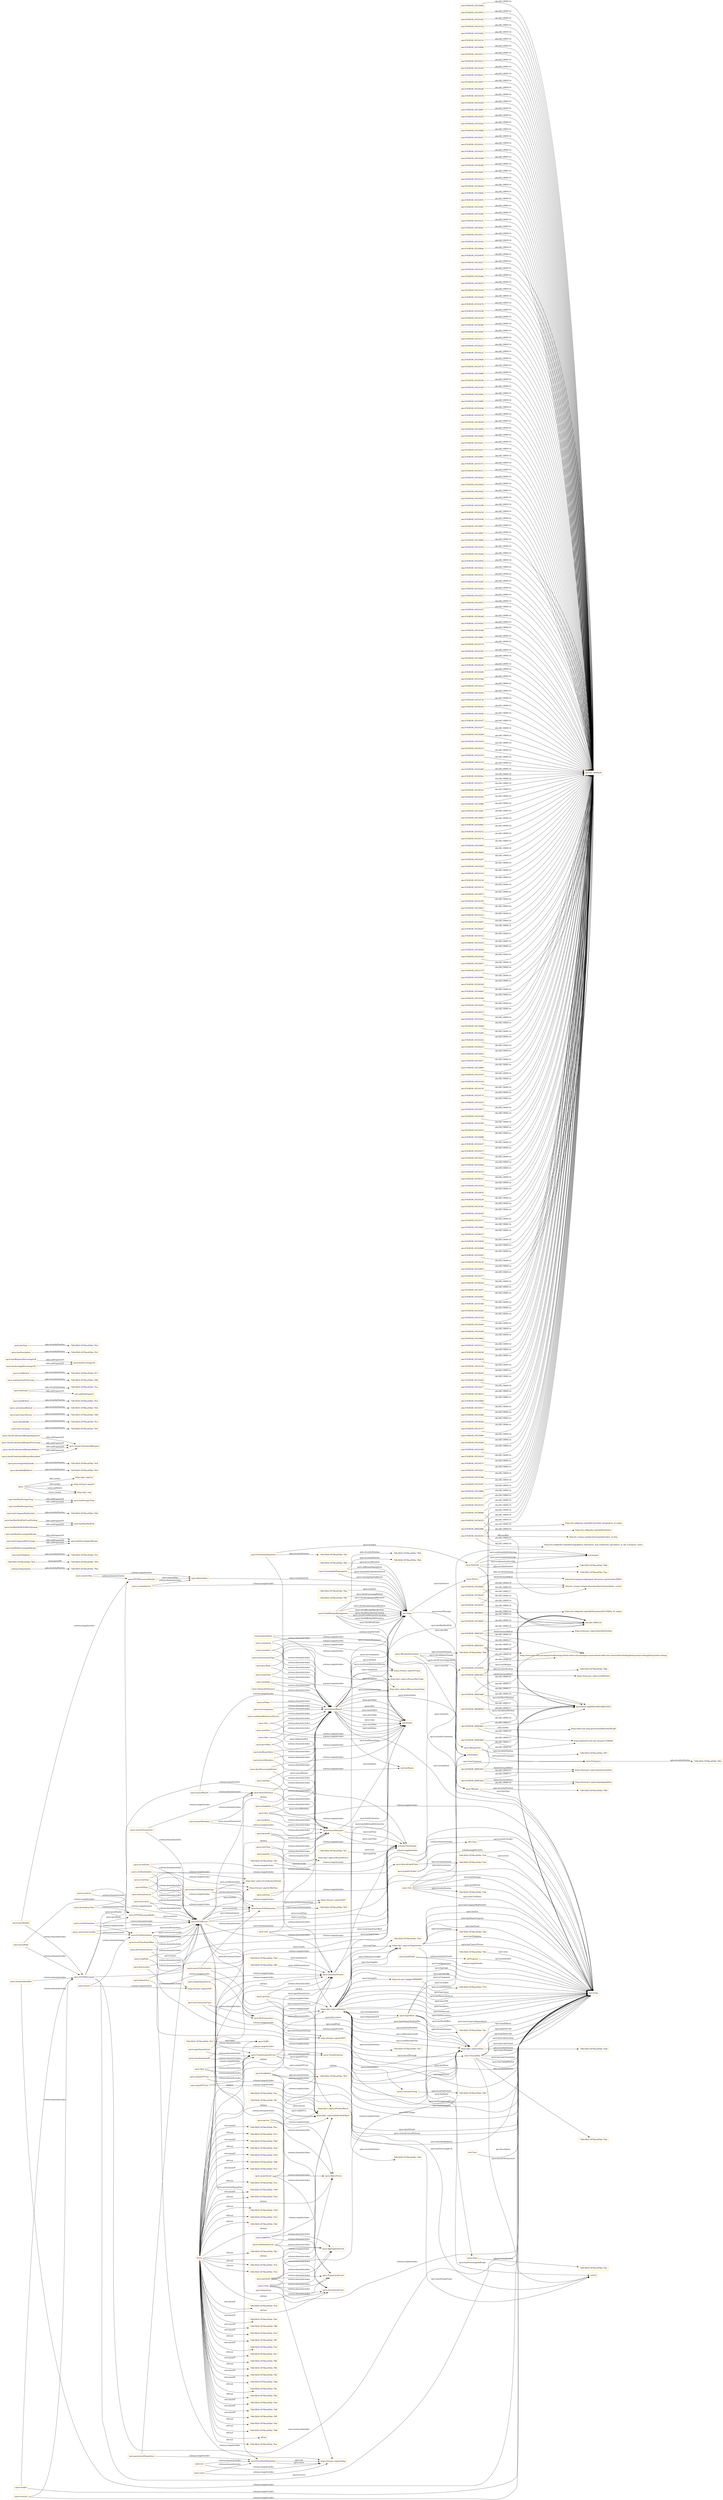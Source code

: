 digraph ar2dtool_diagram { 
rankdir=LR;
size="1501"
node [shape = rectangle, color="orange"]; "obo:FOODON_03510228" "epcis:Nutrient" "obo:FOODON_03530255" "obo:FOODON_03510057" "obo:FOODON_03510179" "obo:FOODON_03510093" "obo:FOODON_03530226" "obo:FOODON_03510043" "obo:FOODON_03510186" "obo:FOODON_03510245" "obo:FOODON_03510275" "-7d9c5820:1870bca93bb:-7ff3" "obo:FOODON_03510225" "obo:FOODON_03510049" "obo:FOODON_03510206" "epcis:AggregationEvent" "obo:FOODON_03510232" "obo:FOODON_03530233" "obo:FOODON_03510035" "epcis:ConsumerGroup" "obo:FOODON_03510071" "obo:FOODON_03510080" "obo:FOODON_03510193" "obo:FOODON_03510128" "epcis:TransactionEvent" "obo:FOODON_00003455" "obo:FOODON_03510130" "obo:FOODON_03510173" "obo:FOODON_03510219" "https://gs1.org/voc/CertificationDetails" "obo:FOODON_03510077" "obo:FOODON_03510180" "obo:FOODON_03510199" "https://ref.gs1.org/cbv/BizStep" "obo:FOODON_03510210" "-7d9c5820:1870bca93bb:-7fdd" "obo:FOODON_03510098" "obo:FOODON_03510237" "https://gs1.org/voc/Organization" "obo:FOODON_03510273" "obo:FOODON_03510223" "-7d9c5820:1870bca93bb:-7fc6" "obo:FOODON_03510204" "obo:FOODON_00002886" "obo:FOODON_03510114" "obo:FOODON_03530231" "obo:FOODON_03510150" "obo:FOODON_03510076" "obo:FOODON_03510239" "obo:FOODON_03510185" "obo:FOODON_03530245" "-7d9c5820:1870bca93bb:-7fe7" "obo:FOODON_03510171" "obo:FOODON_03510092" "obo:FOODON_03530237" "obo:FOODON_03510039" "obo:FOODON_03510048" "obo:FOODON_03510201" "epcis:Frequency" "https://ns.gs1.org/gpc/50000000" "https://ref.gs1.org/cbv/SDT" "obo:FOODON_03510134" "https://ref.gs1.org/cbv/Comp" "epcis:Transformation" "epcis:SourceOrDestination" "obo:FOODON_03510055" "obo:FOODON_03510177" "epcis:SpecialLabelClaim" "epcis:BizTransaction" "-7d9c5820:1870bca93bb:-7fea" "obo:FOODON_03530229" "obo:FOODON_03510257" "epcis:ErrorDeclaration" "obo:FOODON_03510041" "obo:FOODON_03510108" "epcis:PersistentDisposition" "obo:FOODON_03510243" "obo:FOODON_03510120" "obo:FOODON_03510209" "obo:FOODON_03510169" "obo:FOODON_03510062" "obo:FOODON_03510112" "obo:FOODON_03530005" "obo:FOODON_03530236" "epcis:Source" "obo:FOODON_03510033" "epcis:MasterData" "obo:FOODON_03510126" "obo:FOODON_00003453" "obo:FOODON_03530243" "obo:FOODON_03510162" "obo:FOODON_03510217" "obo:FOODON_03530223" "obo:FOODON_03510090" "https://ref.gs1.org/cbv/BTT" "https://ref.gs1.org/cbv/ER" "obo:FOODON_03510017" "obo:FOODON_03510248" "obo:FOODON_03530249" "obo:FOODON_03510175" "obo:FOODON_03510096" "obo:FOODON_03510264" "obo:FOODON_00004049" "obo:FOODON_03510106" "-7d9c5820:1870bca93bb:-7ffc" "obo:FOODON_03510235" "epcis:AssociationEvent" "obo:FOODON_03510271" "epcis:QuantityElement" "obo:FOODON_03510221" "obo:FOODON_03510196" "obo:FOODON_03510167" "obo:FOODON_03510060" "obo:FOODON_03510117" "obo:FOODON_03510153" "obo:FOODON_03510040" "obo:FOODON_03510074" "obo:FOODON_03510183" "obo:FOODON_03510124" "obo:FOODON_03510242" "obo:FOODON_00003451" "obo:FOODON_03510133" "epcis:ILMD" "obo:FOODON_03510066" "-7d9c5820:1870bca93bb:-7fda" "obo:FOODON_03510213" "obo:FOODON_03510215" "obo:FOODON_03510104" "obo:FOODON_03530221" "obo:FOODON_03510037" "obo:FOODON_03530240" "obo:FOODON_03510159" "obo:FOODON_03510229" "obo:FOODON_03510087" "obo:FOODON_03530256" "obo:FOODON_03510270" "rdf:Property" "obo:FOODON_03510226" "obo:FOODON_03510094" "obo:FOODON_03530227" "obo:FOODON_03510161" "obo:FOODON_03510233" "epcis:EPCISDocumentBody" "obo:FOODON_03510268" "obo:FOODON_03530248" "epcis:Allergen" "obo:FOODON_03510207" "https://gs1.org/voc/Product" "obo:FOODON_03510110" "epcis:EPCISDocument" "obo:FOODON_03530234" "obo:FOODON_03510036" "schema:Organization" "obo:FOODON_03510072" "obo:FOODON_03510181" "obo:FOODON_03510240" "obo:FOODON_03510131" "obo:FOODON_03530241" "obo:FOODON_03510211" "https://gs1.org/voc/SensorAlertType" "obo:FOODON_03510102" "obo:FOODON_03510044" "obo:FOODON_03510078" "obo:FOODON_03510227" "obo:FOODON_03510187" "epcis:Ingredient" "obo:FOODON_03510246" "obo:FOODON_03530254" "obo:FOODON_00004055" "-7d9c5820:1870bca93bb:-7ff6" "obo:FOODON_03530225" "obo:FOODON_03510118" "-7d9c5820:1870bca93bb:-7fbe" "-7d9c5820:1870bca93bb:-7fe0" "obo:FOODON_03510238" "https://gs1.org/voc/MeasurementType" "obo:FOODON_03510274" "obo:FOODON_03510194" "https://gs1.org/voc/IndividualObject" "obo:FOODON_03510129" "obo:FOODON_03530246" "obo:FOODON_03510205" "epcis:Traceability" "obo:FOODON_03510115" "obo:FOODON_03530232" "epcis:SensorReport" "obo:FOODON_03510122" "obo:FOODON_03510069" "obo:FOODON_03510178" "obo:FOODON_03510099" "epcis:FoodSafety" "obo:FOODON_03530238" "obo:FOODON_00003843" "-7d9c5820:1870bca93bb:-7fc1" "obo:FOODON_03510149" "obo:FOODON_03510042" "obo:FOODON_03510085" "obo:FOODON_03510244" "obo:FOODON_03510135" "obo:FOODON_03530250" "obo:FOODON_03510056" "obo:FOODON_03510224" "epcis:NutritionInformation" "obo:FOODON_03510231" "epcis:State" "obo:FOODON_03510127" "obo:FOODON_03510063" "obo:FOODON_03510172" "obo:FOODON_03510113" "obo:FOODON_03530224" "obo:FOODON_03510034" "epcis:EPCISEvent" "obo:FOODON_03510202" "obo:FOODON_03510070" "obo:FOODON_03510198" "obo:FOODON_00003454" "epcis:FoodAllergenManagement" "obo:FOODON_03510218" "obo:FOODON_03510100" "obo:FOODON_00003446" "obo:FOODON_03510097" "obo:FOODON_03510047" "https://ref.gs1.org/cbv/Disp" "obo:FOODON_03510083" "obo:FOODON_03510230" "obo:FOODON_03510249" "obo:FOODON_03510054" "https://gs1.org/voc/Place" "obo:FOODON_03510222" "obo:FOODON_03510121" "obo:FOODON_03510265" "obo:FOODON_03510236" "obo:FOODON_03510272" "obo:FOODON_03510075" "obo:FOODON_03510197" "obo:FOODON_03530087" "obo:FOODON_03530244" "obo:FOODON_03510203" "obo:FOODON_03510168" "obo:FOODON_03510061" "obo:FOODON_03510170" "obo:FOODON_03510105" "rdfs:Class" "obo:FOODON_03510091" "epcis:SensorElement" "obo:FOODON_03530230" "obo:FOODON_03510032" "obo:FOODON_03510200" "obo:FOODON_03510184" "epcis:AllergenDeclaration" "obo:FOODON_00003452" "obo:FOODON_03530257" "obo:FOODON_03510214" "obo:FOODON_03510216" "obo:FOODON_03510176" "epcis:AllergenTest" "obo:FOODON_03530228" "obo:FOODON_03510038" "obo:FOODON_03510107" "obo:FOODON_03510277" "-7d9c5820:1870bca93bb:-7ff9" "-7d9c5820:1870bca93bb:-7ff0" "obo:FOODON_03510208" "obo:FOODON_03510234" "obo:FOODON_03530235" "obo:FOODON_03510154" "obo:FOODON_03510125" "obo:FOODON_03510269" "obo:FOODON_03530242" "epcis:SensorMetadata" "obo:FOODON_03510111" "obo:FOODON_03530222" "-7d9c5820:1870bca93bb:-7fd7" "obo:FOODON_03510182" "obo:FOODON_03510088" "obo:FOODON_03510241" "-7d9c5820:1870bca93bb:-7fe4" "obo:FOODON_03510059" "obo:FOODON_03510065" "obo:FOODON_03510212" "obo:FOODON_03510174" "obo:FOODON_03510095" "obo:FOODON_03530086" "obo:FOODON_03510045" "https://gs1.org/voc/SensorDevice" "obo:FOODON_03510247" "epcis:ObjectEvent" "epcis:Test" "obo:FOODON_03510220" "obo:FOODON_03510119" "epcis:TransformationEvent" "obo:FOODON_03510116" "obo:FOODON_03510152" "-7d9c5820:1870bca93bb:-7fed" "obo:FOODON_03510073" "https://gs1.org/voc/ProductBatch" "obo:FOODON_03510195" "obo:FOODON_03510023" "obo:FOODON_03510123" "obo:FOODON_03510267" "obo:FOODON_03530247" "obo:FOODON_03510132" "epcis:CleaningAndSegregation" "epcis:EPCISDocumentHeader" "obo:FOODON_03510103" "obo:FOODON_03530239" "obo:FOODON_00003844" ; /*classes style*/
	"obo:FOODON_03510277" -> "obo:IAO_0000428" [ label = "obo:IAO_0000114" ];
	"obo:FOODON_03510066" -> "obo:IAO_0000428" [ label = "obo:IAO_0000114" ];
	"epcis:component" -> "epcis:SensorReport" [ label = "schema:domainIncludes" ];
	"epcis:component" -> "https://ref.gs1.org/cbv/Comp" [ label = "schema:rangeIncludes" ];
	"obo:FOODON_03510247" -> "obo:IAO_0000428" [ label = "obo:IAO_0000114" ];
	"obo:FOODON_03510121" -> "obo:IAO_0000428" [ label = "obo:IAO_0000114" ];
	"epcis:stringValue" -> "xsd:string" [ label = "schema:rangeIncludes" ];
	"epcis:stringValue" -> "epcis:SensorReport" [ label = "schema:domainIncludes" ];
	"obo:FOODON_03510036" -> "obo:IAO_0000428" [ label = "obo:IAO_0000114" ];
	"obo:FOODON_03510217" -> "obo:IAO_0000428" [ label = "obo:IAO_0000114" ];
	"obo:FOODON_03510193" -> "obo:IAO_0000428" [ label = "obo:IAO_0000114" ];
	"epcis:hasTelephone" -> "-7d9c5820:1870bca93bb:-7fcc" [ label = "opla-sd:entityPosition" ];
	"epcis:CleaningAndSegregation" -> "-7d9c5820:1870bca93bb:-7fb6" [ label = "opla-sd:entityPosition" ];
	"obo:FOODON_03510078" -> "obo:IAO_0000428" [ label = "obo:IAO_0000114" ];
	"obo:FOODON_00003451" -> "https://www.fsis.usda.gov/wps/portal/fsis/topics/food-safety-education/get-answers/food-safety-fact-sheets/food-labeling/food-product-dating/food-product-dating" [ label = "obo:IAO_0000119" ];
	"obo:FOODON_00003451" -> "http://orcid.org/0000-0002-8844-9165" [ label = "obo:IAO_0000117" ];
	"obo:FOODON_00003451" -> "obo:IAO_0000122" [ label = "obo:IAO_0000114" ];
	"obo:FOODON_00003843" -> "http://orcid.org/0000-0002-8844-9165" [ label = "obo:IAO_0000117" ];
	"obo:FOODON_00003843" -> "https://data.nal.usda.gov/system/files/retn06.pdf" [ label = "rdfs:seeAlso" ];
	"obo:FOODON_00003843" -> "obo:IAO_0000122" [ label = "obo:IAO_0000114" ];
	"obo:FOODON_00003843" -> "https://pubmed.ncbi.nlm.nih.gov/1238446/" [ label = "obo:IAO_0000119" ];
	"epcis:hasMaxPercentageInRecipe" -> "epcis:hasPercentageInRecipe" [ label = "rdfs:subPropertyOf" ];
	"epcis:hasMaxShelfLifeFromPacking" -> "epcis:hasMaxShelfLife" [ label = "rdfs:subPropertyOf" ];
	"obo:FOODON_03510133" -> "obo:IAO_0000428" [ label = "obo:IAO_0000114" ];
	"obo:FOODON_03510048" -> "obo:IAO_0000428" [ label = "obo:IAO_0000114" ];
	"obo:FOODON_03510229" -> "obo:IAO_0000428" [ label = "obo:IAO_0000114" ];
	"obo:FOODON_03510103" -> "obo:IAO_0000428" [ label = "obo:IAO_0000114" ];
	"obo:FOODON_03530221" -> "obo:IAO_0000428" [ label = "obo:IAO_0000114" ];
	"obo:FOODON_03510175" -> "obo:IAO_0000428" [ label = "obo:IAO_0000114" ];
	"epcis:deviceMetadata" -> "epcis:SensorReport" [ label = "schema:domainIncludes" ];
	"epcis:deviceMetadata" -> "epcis:SensorMetadata" [ label = "schema:domainIncludes" ];
	"obo:FOODON_03510230" -> "obo:IAO_0000428" [ label = "obo:IAO_0000114" ];
	"epcis:sourceList" -> "epcis:SourceOrDestination" [ label = "schema:rangeIncludes" ];
	"epcis:sourceList" -> "epcis:EPCISEvent" [ label = "schema:domainIncludes" ];
	"epcis:ConsumerGroup" -> "-7d9c5820:1870bca93bb:-7fb5" [ label = "opla-sd:entityPosition" ];
	"obo:FOODON_03510200" -> "obo:IAO_0000428" [ label = "obo:IAO_0000114" ];
	"obo:FOODON_03510115" -> "obo:IAO_0000428" [ label = "obo:IAO_0000114" ];
	"epcis:hasCompanyRegNumber" -> "-7d9c5820:1870bca93bb:-7fd2" [ label = "opla-sd:entityPosition" ];
	"obo:FOODON_03530233" -> "obo:IAO_0000428" [ label = "obo:IAO_0000114" ];
	"epcis:value" -> "xsd:double" [ label = "schema:rangeIncludes" ];
	"epcis:value" -> "epcis:SensorReport" [ label = "schema:domainIncludes" ];
	"obo:FOODON_03510091" -> "obo:IAO_0000428" [ label = "obo:IAO_0000114" ];
	"obo:FOODON_03510272" -> "obo:IAO_0000428" [ label = "obo:IAO_0000114" ];
	"obo:FOODON_03510187" -> "obo:IAO_0000428" [ label = "obo:IAO_0000114" ];
	"obo:FOODON_03510061" -> "obo:IAO_0000428" [ label = "obo:IAO_0000114" ];
	"obo:FOODON_03510242" -> "obo:IAO_0000428" [ label = "obo:IAO_0000114" ];
	"epcis:hasMaxStorageTemp" -> "epcis:hasStorageTemp" [ label = "rdfs:subPropertyOf" ];
	"schema:Organization" -> "-7d9c5820:1870bca93bb:-7fba" [ label = "opla-sd:entityPosition" ];
	"obo:FOODON_03510212" -> "obo:IAO_0000428" [ label = "obo:IAO_0000114" ];
	"obo:FOODON_03510127" -> "obo:IAO_0000428" [ label = "obo:IAO_0000114" ];
	"obo:FOODON_03530245" -> "obo:IAO_0000428" [ label = "obo:IAO_0000114" ];
	"epcis:correctiveEventIDs" -> "epcis:EPCISEvent" [ label = "schema:rangeIncludes" ];
	"epcis:correctiveEventIDs" -> "epcis:ErrorDeclaration" [ label = "schema:domainIncludes" ];
	"obo:FOODON_03510199" -> "obo:IAO_0000428" [ label = "obo:IAO_0000114" ];
	"obo:FOODON_03510073" -> "obo:IAO_0000428" [ label = "obo:IAO_0000114" ];
	"obo:FOODON_03510169" -> "obo:IAO_0000428" [ label = "obo:IAO_0000114" ];
	"obo:FOODON_03510043" -> "obo:IAO_0000428" [ label = "obo:IAO_0000114" ];
	"obo:FOODON_03510224" -> "obo:IAO_0000428" [ label = "obo:IAO_0000114" ];
	"epcis:sender" -> "xsd:string" [ label = "schema:rangeIncludes" ];
	"epcis:sender" -> "epcis:EPCISDocument" [ label = "schema:domainIncludes" ];
	"obo:FOODON_03530257" -> "http://ec.europa.eu/agriculture/quality/schemes/index_en.htm" [ label = "obo:IAO_0000119" ];
	"obo:FOODON_03530257" -> "obo:IAO_0000122" [ label = "obo:IAO_0000114" ];
	"obo:FOODON_03530227" -> "obo:IAO_0000428" [ label = "obo:IAO_0000114" ];
	"obo:FOODON_03510170" -> "obo:IAO_0000428" [ label = "obo:IAO_0000114" ];
	"obo:FOODON_03510085" -> "obo:IAO_0000428" [ label = "obo:IAO_0000114" ];
	"epcis:Frequency" -> "-7d9c5820:1870bca93bb:-7fb2" [ label = "opla-sd:entityPosition" ];
	"obo:FOODON_03510055" -> "obo:IAO_0000428" [ label = "obo:IAO_0000114" ];
	"obo:FOODON_03510236" -> "obo:IAO_0000428" [ label = "obo:IAO_0000114" ];
	"obo:FOODON_03510110" -> "obo:IAO_0000428" [ label = "obo:IAO_0000114" ];
	"obo:FOODON_03510206" -> "obo:IAO_0000428" [ label = "obo:IAO_0000114" ];
	"obo:FOODON_03510182" -> "obo:IAO_0000428" [ label = "obo:IAO_0000114" ];
	"obo:FOODON_03530239" -> "obo:IAO_0000428" [ label = "obo:IAO_0000114" ];
	"obo:FOODON_03510097" -> "obo:IAO_0000428" [ label = "obo:IAO_0000114" ];
	"obo:FOODON_03510152" -> "obo:IAO_0000428" [ label = "obo:IAO_0000114" ];
	"epcis:maxValue" -> "xsd:double" [ label = "schema:rangeIncludes" ];
	"epcis:maxValue" -> "epcis:SensorReport" [ label = "schema:domainIncludes" ];
	"obo:FOODON_03510248" -> "obo:IAO_0000428" [ label = "obo:IAO_0000114" ];
	"epcis:childQuantityList" -> "epcis:AggregationEvent" [ label = "schema:domainIncludes" ];
	"epcis:childQuantityList" -> "epcis:QuantityElement" [ label = "schema:rangeIncludes" ];
	"epcis:childQuantityList" -> "epcis:AssociationEvent" [ label = "schema:domainIncludes" ];
	"obo:FOODON_03510122" -> "obo:IAO_0000428" [ label = "obo:IAO_0000114" ];
	"obo:FOODON_03530240" -> "obo:IAO_0000428" [ label = "obo:IAO_0000114" ];
	"obo:FOODON_03510037" -> "obo:IAO_0000428" [ label = "obo:IAO_0000114" ];
	"obo:FOODON_03510218" -> "obo:IAO_0000428" [ label = "obo:IAO_0000114" ];
	"obo:FOODON_03510194" -> "obo:IAO_0000428" [ label = "obo:IAO_0000114" ];
	"obo:FOODON_00003452" -> "https://www.gs1.org/voc/sellByDate" [ label = "oboInOwl:hasDbXref" ];
	"obo:FOODON_00003452" -> "https://www.fsis.usda.gov/wps/portal/fsis/topics/food-safety-education/get-answers/food-safety-fact-sheets/food-labeling/food-product-dating/food-product-dating" [ label = "obo:IAO_0000119" ];
	"obo:FOODON_00003452" -> "http://orcid.org/0000-0002-8844-9165" [ label = "obo:IAO_0000117" ];
	"obo:FOODON_00003452" -> "obo:IAO_0000122" [ label = "obo:IAO_0000114" ];
	"obo:FOODON_00003844" -> "https://pubmed.ncbi.nlm.nih.gov/1238446/" [ label = "obo:IAO_0000119" ];
	"obo:FOODON_00003844" -> "http://orcid.org/0000-0002-8844-9165" [ label = "obo:IAO_0000117" ];
	"epcis:minValue" -> "xsd:double" [ label = "schema:rangeIncludes" ];
	"epcis:minValue" -> "epcis:SensorReport" [ label = "schema:domainIncludes" ];
	"obo:FOODON_03510134" -> "obo:IAO_0000428" [ label = "obo:IAO_0000114" ];
	"obo:FOODON_03510049" -> "obo:IAO_0000428" [ label = "obo:IAO_0000114" ];
	"epcis:disposition" -> "https://ref.gs1.org/cbv/Disp" [ label = "schema:rangeIncludes" ];
	"epcis:disposition" -> "epcis:EPCISEvent" [ label = "schema:domainIncludes" ];
	"obo:FOODON_03510104" -> "obo:IAO_0000428" [ label = "obo:IAO_0000114" ];
	"obo:FOODON_03530222" -> "obo:IAO_0000428" [ label = "obo:IAO_0000114" ];
	"obo:FOODON_03510080" -> "obo:IAO_0000428" [ label = "obo:IAO_0000114" ];
	"epcis:masterData" -> "epcis:MasterData" [ label = "schema:rangeIncludes" ];
	"epcis:masterData" -> "epcis:EPCISDocumentHeader" [ label = "schema:domainIncludes" ];
	"epcis:" -> "https://gs1.org/voc/" [ label = "rdfs:seeAlso" ];
	"epcis:" -> "https://ref.gs1.org/cbv/" [ label = "rdfs:seeAlso" ];
	"epcis:" -> "https://gs1.org/" [ label = "terms:publisher" ];
	"epcis:" -> "https://gs1.org/" [ label = "terms:creator" ];
	"epcis:time" -> "xsd:dateTimeStamp" [ label = "schema:rangeIncludes" ];
	"epcis:time" -> "epcis:SensorReport" [ label = "schema:domainIncludes" ];
	"epcis:time" -> "epcis:SensorMetadata" [ label = "schema:domainIncludes" ];
	"obo:FOODON_03510176" -> "obo:IAO_0000428" [ label = "obo:IAO_0000114" ];
	"obo:FOODON_03510231" -> "obo:IAO_0000428" [ label = "obo:IAO_0000114" ];
	"epcis:unset" -> "https://ref.gs1.org/cbv/Disp" [ label = "schema:rangeIncludes" ];
	"epcis:unset" -> "epcis:PersistentDisposition" [ label = "schema:domainIncludes" ];
	"epcis:identifiedByBatch" -> "-7d9c5820:1870bca93bb:-7fc9" [ label = "opla-sd:entityPosition" ];
	"epcis:NutritionInformation" -> "-7d9c5820:1870bca93bb:-7faf" [ label = "opla-sd:entityPosition" ];
	"epcis:parentID" -> "epcis:TransactionEvent" [ label = "schema:domainIncludes" ];
	"epcis:parentID" -> "epcis:AssociationEvent" [ label = "schema:domainIncludes" ];
	"epcis:parentID" -> "https://gs1.org/voc/IndividualObject" [ label = "schema:rangeIncludes" ];
	"epcis:parentID" -> "https://gs1.org/voc/Place" [ label = "schema:rangeIncludes" ];
	"epcis:parentID" -> "epcis:AggregationEvent" [ label = "schema:domainIncludes" ];
	"obo:FOODON_03510201" -> "obo:IAO_0000428" [ label = "obo:IAO_0000114" ];
	"obo:FOODON_03510116" -> "obo:IAO_0000428" [ label = "obo:IAO_0000114" ];
	"obo:FOODON_03530234" -> "obo:IAO_0000428" [ label = "obo:IAO_0000114" ];
	"obo:FOODON_03510092" -> "obo:IAO_0000428" [ label = "obo:IAO_0000114" ];
	"obo:FOODON_03510273" -> "obo:IAO_0000428" [ label = "obo:IAO_0000114" ];
	"https://ns.gs1.org/gpc/50000000" -> "-7d9c5820:1870bca93bb:-7f7d" [ label = "opla-sd:entityPosition" ];
	"obo:FOODON_03510062" -> "obo:IAO_0000428" [ label = "obo:IAO_0000114" ];
	"obo:FOODON_03510243" -> "obo:IAO_0000428" [ label = "obo:IAO_0000114" ];
	"obo:FOODON_03510032" -> "obo:IAO_0000428" [ label = "obo:IAO_0000114" ];
	"obo:FOODON_03510032" -> "-7d9c5820:1870bca93bb:-7fbb" [ label = "opla-sd:entityPosition" ];
	"epcis:epcList" -> "epcis:TransactionEvent" [ label = "schema:domainIncludes" ];
	"epcis:epcList" -> "epcis:ObjectEvent" [ label = "schema:domainIncludes" ];
	"epcis:epcList" -> "https://gs1.org/voc/IndividualObject" [ label = "schema:rangeIncludes" ];
	"obo:FOODON_00003446" -> "https://www.fsis.usda.gov/wps/portal/fsis/topics/food-safety-education/get-answers/food-safety-fact-sheets/food-labeling/food-product-dating/food-product-dating" [ label = "obo:IAO_0000119" ];
	"obo:FOODON_00003446" -> "http://orcid.org/0000-0002-8844-9165" [ label = "obo:IAO_0000117" ];
	"obo:FOODON_00003446" -> "obo:IAO_0000122" [ label = "obo:IAO_0000114" ];
	"obo:FOODON_03510213" -> "obo:IAO_0000428" [ label = "obo:IAO_0000114" ];
	"obo:FOODON_03510128" -> "obo:IAO_0000428" [ label = "obo:IAO_0000114" ];
	"epcis:inputEPCList" -> "https://gs1.org/voc/IndividualObject" [ label = "schema:rangeIncludes" ];
	"epcis:inputEPCList" -> "epcis:TransformationEvent" [ label = "schema:domainIncludes" ];
	"obo:FOODON_03530246" -> "obo:IAO_0000428" [ label = "obo:IAO_0000114" ];
	"epcis:booleanValue" -> "xsd:boolean" [ label = "schema:rangeIncludes" ];
	"epcis:booleanValue" -> "epcis:SensorReport" [ label = "schema:domainIncludes" ];
	"obo:FOODON_03510074" -> "obo:IAO_0000428" [ label = "obo:IAO_0000114" ];
	"epcis:dataProcessingMethod" -> "epcis:SensorReport" [ label = "schema:domainIncludes" ];
	"epcis:dataProcessingMethod" -> "epcis:SensorMetadata" [ label = "schema:domainIncludes" ];
	"obo:FOODON_03530005" -> "http://www.langual.org/langual_thesaurus.asp?termid=Z0001" [ label = "oboInOwl:hasDbXref" ];
	"obo:FOODON_03530005" -> "obo:IAO_0000122" [ label = "obo:IAO_0000114" ];
	"epcis:epcisHeader" -> "epcis:EPCISDocumentHeader" [ label = "schema:rangeIncludes" ];
	"epcis:epcisHeader" -> "epcis:EPCISDocument" [ label = "schema:domainIncludes" ];
	"obo:FOODON_03510044" -> "obo:IAO_0000428" [ label = "obo:IAO_0000114" ];
	"epcis:percentageDailyIntake" -> "-7d9c5820:1870bca93bb:-7fc8" [ label = "opla-sd:entityPosition" ];
	"obo:FOODON_03510225" -> "obo:IAO_0000428" [ label = "obo:IAO_0000114" ];
	"epcis:checkUndeclaredAllergenImported" -> "epcis:checkUndeclaredAllergens" [ label = "rdfs:subPropertyOf" ];
	"epcis:hasConclusion" -> "-7d9c5820:1870bca93bb:-7fd1" [ label = "opla-sd:entityPosition" ];
	"obo:FOODON_03510171" -> "obo:IAO_0000428" [ label = "obo:IAO_0000114" ];
	"obo:FOODON_03530228" -> "obo:IAO_0000428" [ label = "obo:IAO_0000114" ];
	"epcis:sensorMetadata" -> "epcis:SensorMetadata" [ label = "schema:rangeIncludes" ];
	"epcis:sensorMetadata" -> "epcis:SensorElement" [ label = "schema:domainIncludes" ];
	"obo:FOODON_03510267" -> "obo:IAO_0000428" [ label = "obo:IAO_0000114" ];
	"obo:FOODON_03510056" -> "obo:IAO_0000428" [ label = "obo:IAO_0000114" ];
	"epcis:percValue" -> "xsd:double" [ label = "schema:rangeIncludes" ];
	"epcis:percValue" -> "epcis:SensorReport" [ label = "schema:domainIncludes" ];
	"obo:FOODON_03510237" -> "obo:IAO_0000428" [ label = "obo:IAO_0000114" ];
	"obo:FOODON_03510111" -> "obo:IAO_0000428" [ label = "obo:IAO_0000114" ];
	"epcis:bizLocation" -> "https://gs1.org/voc/Place" [ label = "schema:rangeIncludes" ];
	"epcis:bizLocation" -> "epcis:EPCISEvent" [ label = "schema:domainIncludes" ];
	"obo:FOODON_03510207" -> "obo:IAO_0000428" [ label = "obo:IAO_0000114" ];
	"obo:FOODON_03510183" -> "obo:IAO_0000428" [ label = "obo:IAO_0000114" ];
	"obo:FOODON_03510098" -> "obo:IAO_0000428" [ label = "obo:IAO_0000114" ];
	"epcis:identifiedBy" -> "-7d9c5820:1870bca93bb:-7fca" [ label = "opla-sd:entityPosition" ];
	"epcis:startTime" -> "xsd:dateTimeStamp" [ label = "schema:rangeIncludes" ];
	"epcis:startTime" -> "epcis:SensorMetadata" [ label = "schema:domainIncludes" ];
	"epcis:percRank" -> "xsd:double" [ label = "schema:rangeIncludes" ];
	"epcis:percRank" -> "epcis:SensorReport" [ label = "schema:domainIncludes" ];
	"epcis:meanValue" -> "xsd:double" [ label = "schema:rangeIncludes" ];
	"epcis:meanValue" -> "epcis:SensorReport" [ label = "schema:domainIncludes" ];
	"obo:FOODON_03510153" -> "obo:IAO_0000428" [ label = "obo:IAO_0000114" ];
	"obo:FOODON_03510249" -> "obo:IAO_0000428" [ label = "obo:IAO_0000114" ];
	"obo:FOODON_03510123" -> "obo:IAO_0000428" [ label = "obo:IAO_0000114" ];
	"obo:FOODON_03530241" -> "obo:IAO_0000428" [ label = "obo:IAO_0000114" ];
	"obo:FOODON_03510038" -> "obo:IAO_0000428" [ label = "obo:IAO_0000114" ];
	"epcis:childEPCs" -> "https://gs1.org/voc/IndividualObject" [ label = "schema:rangeIncludes" ];
	"epcis:childEPCs" -> "epcis:AggregationEvent" [ label = "schema:domainIncludes" ];
	"epcis:childEPCs" -> "epcis:AssociationEvent" [ label = "schema:domainIncludes" ];
	"obo:FOODON_03510219" -> "obo:IAO_0000428" [ label = "obo:IAO_0000114" ];
	"https://gs1.org/voc/Product" -> "-7d9c5820:1870bca93bb:-7fa7" [ label = "opla-sd:entityPosition" ];
	"epcis:FoodSafety" -> "-7d9c5820:1870bca93bb:-7fb3" [ label = "opla-sd:entityPosition" ];
	"obo:FOODON_03510195" -> "obo:IAO_0000428" [ label = "obo:IAO_0000114" ];
	"obo:FOODON_00003453" -> "https://www.gs1.org/voc/bestBeforeDate" [ label = "oboInOwl:hasDbXref" ];
	"obo:FOODON_00003453" -> "https://www.fsis.usda.gov/wps/portal/fsis/topics/food-safety-education/get-answers/food-safety-fact-sheets/food-labeling/food-product-dating/food-product-dating" [ label = "obo:IAO_0000119" ];
	"obo:FOODON_00003453" -> "http://orcid.org/0000-0002-8844-9165" [ label = "obo:IAO_0000117" ];
	"obo:FOODON_00003453" -> "obo:IAO_0000122" [ label = "obo:IAO_0000114" ];
	"epcis:instanceIdentifier" -> "xsd:string" [ label = "schema:rangeIncludes" ];
	"epcis:instanceIdentifier" -> "epcis:EPCISDocument" [ label = "schema:domainIncludes" ];
	"obo:FOODON_03510220" -> "obo:IAO_0000428" [ label = "obo:IAO_0000114" ];
	"epcis:microorganism" -> "epcis:SensorReport" [ label = "schema:domainIncludes" ];
	"obo:FOODON_03510135" -> "obo:IAO_0000428" [ label = "obo:IAO_0000114" ];
	"epcis:Nutrient" -> "-7d9c5820:1870bca93bb:-7fb0" [ label = "opla-sd:entityPosition" ];
	"obo:FOODON_03510105" -> "obo:IAO_0000428" [ label = "obo:IAO_0000114" ];
	"epcis:measurementType" -> "https://gs1.org/voc/MeasurementType" [ label = "schema:rangeIncludes" ];
	"epcis:measurementType" -> "epcis:SensorReport" [ label = "schema:domainIncludes" ];
	"obo:FOODON_03530223" -> "obo:IAO_0000428" [ label = "obo:IAO_0000114" ];
	"epcis:FoodAllergenManagement" -> "-7d9c5820:1870bca93bb:-7fb4" [ label = "opla-sd:entityPosition" ];
	"obo:FOODON_00002886" -> "https://en.wikipedia.org/wiki/Synbiotics" [ label = "obo:IAO_0000119" ];
	"obo:FOODON_00002886" -> "http://orcid.org/0000-0002-8844-9165" [ label = "obo:IAO_0000117" ];
	"obo:FOODON_00002886" -> "obo:IAO_0000428" [ label = "obo:IAO_0000114" ];
	"obo:FOODON_03510177" -> "obo:IAO_0000428" [ label = "obo:IAO_0000114" ];
	"epcis:hasContactPerson" -> "-7d9c5820:1870bca93bb:-7fd0" [ label = "opla-sd:entityPosition" ];
	"obo:FOODON_03510232" -> "obo:IAO_0000428" [ label = "obo:IAO_0000114" ];
	"epcis:checkUndeclaredAllergenProcessing" -> "epcis:checkUndeclaredAllergens" [ label = "rdfs:subPropertyOf" ];
	"epcis:Allergen" -> "-7d9c5820:1870bca93bb:-7fb9" [ label = "opla-sd:entityPosition" ];
	"epcis:AllergenDeclaration" -> "-7d9c5820:1870bca93bb:-7fb8" [ label = "opla-sd:entityPosition" ];
	"obo:FOODON_03510202" -> "obo:IAO_0000428" [ label = "obo:IAO_0000114" ];
	"obo:FOODON_03510117" -> "obo:IAO_0000428" [ label = "obo:IAO_0000114" ];
	"obo:FOODON_03530235" -> "obo:IAO_0000428" [ label = "obo:IAO_0000114" ];
	"obo:FOODON_03510093" -> "obo:IAO_0000428" [ label = "obo:IAO_0000114" ];
	"obo:FOODON_03510274" -> "obo:IAO_0000428" [ label = "obo:IAO_0000114" ];
	"epcis:receiver" -> "xsd:string" [ label = "schema:rangeIncludes" ];
	"epcis:receiver" -> "epcis:EPCISDocument" [ label = "schema:domainIncludes" ];
	"obo:FOODON_03510063" -> "obo:IAO_0000428" [ label = "obo:IAO_0000114" ];
	"epcis:vocabularyList" -> "owl:Thing" [ label = "schema:rangeIncludes" ];
	"epcis:vocabularyList" -> "epcis:MasterData" [ label = "schema:domainIncludes" ];
	"obo:FOODON_03510244" -> "obo:IAO_0000428" [ label = "obo:IAO_0000114" ];
	"obo:FOODON_03510159" -> "obo:IAO_0000428" [ label = "obo:IAO_0000114" ];
	"obo:FOODON_03510033" -> "obo:IAO_0000428" [ label = "obo:IAO_0000114" ];
	"epcis:persistentDisposition" -> "epcis:PersistentDisposition" [ label = "schema:rangeIncludes" ];
	"epcis:persistentDisposition" -> "epcis:EPCISEvent" [ label = "schema:domainIncludes" ];
	"obo:FOODON_03510214" -> "obo:IAO_0000428" [ label = "obo:IAO_0000114" ];
	"epcis:uom" -> "xsd:string" [ label = "schema:rangeIncludes" ];
	"epcis:uom" -> "epcis:QuantityElement" [ label = "schema:domainIncludes" ];
	"epcis:uom" -> "epcis:SensorReport" [ label = "schema:domainIncludes" ];
	"obo:FOODON_03510129" -> "obo:IAO_0000428" [ label = "obo:IAO_0000114" ];
	"obo:FOODON_03530247" -> "obo:IAO_0000428" [ label = "obo:IAO_0000114" ];
	"obo:FOODON_03510075" -> "obo:IAO_0000428" [ label = "obo:IAO_0000114" ];
	"obo:FOODON_03510130" -> "obo:IAO_0000428" [ label = "obo:IAO_0000114" ];
	"obo:FOODON_03510045" -> "obo:IAO_0000428" [ label = "obo:IAO_0000114" ];
	"epcis:SpecialLabelClaim" -> "-7d9c5820:1870bca93bb:-7fad" [ label = "opla-sd:entityPosition" ];
	"obo:FOODON_03510226" -> "obo:IAO_0000428" [ label = "obo:IAO_0000114" ];
	"obo:FOODON_03510100" -> "obo:IAO_0000428" [ label = "obo:IAO_0000114" ];
	"obo:FOODON_03530229" -> "obo:IAO_0000428" [ label = "obo:IAO_0000114" ];
	"obo:FOODON_03510172" -> "obo:IAO_0000428" [ label = "obo:IAO_0000114" ];
	"obo:FOODON_03510087" -> "obo:IAO_0000428" [ label = "obo:IAO_0000114" ];
	"epcis:hasMaxShelfLifeAfterOpening" -> "epcis:hasMaxShelfLife" [ label = "rdfs:subPropertyOf" ];
	"obo:FOODON_03510268" -> "obo:IAO_0000428" [ label = "obo:IAO_0000114" ];
	"epcis:calculationMethod" -> "-7d9c5820:1870bca93bb:-7fd3" [ label = "opla-sd:entityPosition" ];
	"obo:FOODON_03510057" -> "obo:IAO_0000428" [ label = "obo:IAO_0000114" ];
	"obo:FOODON_03510238" -> "obo:IAO_0000428" [ label = "obo:IAO_0000114" ];
	"obo:FOODON_03510112" -> "obo:IAO_0000428" [ label = "obo:IAO_0000114" ];
	"obo:FOODON_00004055" -> "https://en.wikipedia.org/wiki/Denominaci%C3%B3n_de_origen" [ label = "obo:IAO_0000119" ];
	"obo:FOODON_00004055" -> "obo:IAO_0000122" [ label = "obo:IAO_0000114" ];
	"obo:FOODON_03530230" -> "obo:IAO_0000428" [ label = "obo:IAO_0000114" ];
	"epcis:errorDeclaration" -> "epcis:ErrorDeclaration" [ label = "schema:rangeIncludes" ];
	"epcis:errorDeclaration" -> "epcis:EPCISEvent" [ label = "schema:domainIncludes" ];
	"obo:FOODON_03510208" -> "obo:IAO_0000428" [ label = "obo:IAO_0000114" ];
	"obo:FOODON_03510184" -> "obo:IAO_0000428" [ label = "obo:IAO_0000114" ];
	"epcis:hasCompoundPercentage" -> "epcis:hasPercentageInRecipe" [ label = "rdfs:subPropertyOf" ];
	"obo:FOODON_03510099" -> "obo:IAO_0000428" [ label = "obo:IAO_0000114" ];
	"obo:FOODON_03510154" -> "obo:IAO_0000428" [ label = "obo:IAO_0000114" ];
	"obo:FOODON_03510069" -> "obo:IAO_0000428" [ label = "obo:IAO_0000114" ];
	"epcis:declarationTime" -> "xsd:dateTimeStamp" [ label = "schema:rangeIncludes" ];
	"epcis:declarationTime" -> "epcis:ErrorDeclaration" [ label = "schema:domainIncludes" ];
	"obo:FOODON_03510124" -> "obo:IAO_0000428" [ label = "obo:IAO_0000114" ];
	"obo:FOODON_03530242" -> "obo:IAO_0000428" [ label = "obo:IAO_0000114" ];
	"obo:FOODON_03510039" -> "obo:IAO_0000428" [ label = "obo:IAO_0000114" ];
	"obo:FOODON_03510196" -> "obo:IAO_0000428" [ label = "obo:IAO_0000114" ];
	"obo:FOODON_03510070" -> "obo:IAO_0000428" [ label = "obo:IAO_0000114" ];
	"epcis:Ingredient" -> "-7d9c5820:1870bca93bb:-7fb1" [ label = "opla-sd:entityPosition" ];
	"epcis:bizTransactionList" -> "epcis:BizTransaction" [ label = "schema:rangeIncludes" ];
	"epcis:bizTransactionList" -> "epcis:EPCISEvent" [ label = "schema:domainIncludes" ];
	"obo:FOODON_03510040" -> "obo:IAO_0000428" [ label = "obo:IAO_0000114" ];
	"obo:FOODON_00003454" -> "https://www.gs1.org/voc/packagingDate" [ label = "oboInOwl:hasDbXref" ];
	"obo:FOODON_00003454" -> "https://www.gs1.org/voc/packagingDate" [ label = "obo:IAO_0000119" ];
	"obo:FOODON_00003454" -> "http://orcid.org/0000-0002-8844-9165" [ label = "obo:IAO_0000117" ];
	"epcis:endTime" -> "xsd:dateTimeStamp" [ label = "schema:rangeIncludes" ];
	"epcis:endTime" -> "epcis:SensorMetadata" [ label = "schema:domainIncludes" ];
	"obo:FOODON_03510221" -> "obo:IAO_0000428" [ label = "obo:IAO_0000114" ];
	"epcis:bizTransactionType" -> "epcis:BizTransaction" [ label = "schema:domainIncludes" ];
	"epcis:bizTransactionType" -> "https://ref.gs1.org/cbv/BTT" [ label = "schema:rangeIncludes" ];
	"epcis:coordinateReferenceSystem" -> "epcis:SensorReport" [ label = "schema:domainIncludes" ];
	"obo:FOODON_03530254" -> "obo:IAO_0000428" [ label = "obo:IAO_0000114" ];
	"obo:FOODON_03530254" -> "https://en.wikipedia.org/wiki/Geographical_indications_and_traditional_specialities_in_the_European_Union" [ label = "obo:IAO_0000119" ];
	"obo:FOODON_03530254" -> "http://ec.europa.eu/agriculture/quality/index_en.htm" [ label = "rdfs:seeAlso" ];
	"epcis:hasMethod" -> "-7d9c5820:1870bca93bb:-7fcd" [ label = "opla-sd:entityPosition" ];
	"obo:FOODON_03510106" -> "obo:IAO_0000428" [ label = "obo:IAO_0000114" ];
	"epcis:eventList" -> "epcis:EPCISEvent" [ label = "schema:rangeIncludes" ];
	"epcis:eventList" -> "epcis:EPCISDocumentBody" [ label = "schema:domainIncludes" ];
	"epcis:bizStep" -> "https://ref.gs1.org/cbv/BizStep" [ label = "schema:rangeIncludes" ];
	"epcis:bizStep" -> "epcis:EPCISEvent" [ label = "schema:domainIncludes" ];
	"obo:FOODON_00004049" -> "http://orcid.org/0000-0002-8844-9165" [ label = "obo:IAO_0000117" ];
	"obo:FOODON_03530224" -> "obo:IAO_0000428" [ label = "obo:IAO_0000114" ];
	"https://gs1.org/voc/Organization" -> "-7d9c5820:1870bca93bb:-7fa9" [ label = "opla-sd:entityPosition" ];
	"obo:FOODON_03510178" -> "obo:IAO_0000428" [ label = "obo:IAO_0000114" ];
	"epcis:AllergenTest" -> "-7d9c5820:1870bca93bb:-7fb7" [ label = "opla-sd:entityPosition" ];
	"https://gs1.org/voc/Place" -> "-7d9c5820:1870bca93bb:-7fa8" [ label = "opla-sd:entityPosition" ];
	"obo:FOODON_03510233" -> "obo:IAO_0000428" [ label = "obo:IAO_0000114" ];
	"epcis:sourceOrDestination" -> "https://gs1.org/voc/Place" [ label = "schema:rangeIncludes" ];
	"epcis:sourceOrDestination" -> "epcis:SourceOrDestination" [ label = "schema:domainIncludes" ];
	"epcis:sourceOrDestination" -> "https://gs1.org/voc/Organization" [ label = "schema:rangeIncludes" ];
	"epcis:hasEmail" -> "-7d9c5820:1870bca93bb:-7fce" [ label = "opla-sd:entityPosition" ];
	"epcis:hasEmail" -> "owl:topDataProperty" [ label = "rdfs:subPropertyOf" ];
	"obo:FOODON_03510203" -> "obo:IAO_0000428" [ label = "obo:IAO_0000114" ];
	"epcis:hasMinStorageTemp" -> "epcis:hasStorageTemp" [ label = "rdfs:subPropertyOf" ];
	"obo:FOODON_03510118" -> "obo:IAO_0000428" [ label = "obo:IAO_0000114" ];
	"obo:FOODON_03530236" -> "obo:IAO_0000428" [ label = "obo:IAO_0000114" ];
	"obo:FOODON_03510094" -> "obo:IAO_0000428" [ label = "obo:IAO_0000114" ];
	"epcis:destinationList" -> "epcis:SourceOrDestination" [ label = "schema:rangeIncludes" ];
	"epcis:destinationList" -> "epcis:EPCISEvent" [ label = "schema:domainIncludes" ];
	"obo:FOODON_03510275" -> "obo:IAO_0000428" [ label = "obo:IAO_0000114" ];
	"epcis:deviceID" -> "https://gs1.org/voc/SensorDevice" [ label = "schema:rangeIncludes" ];
	"epcis:deviceID" -> "epcis:SensorMetadata" [ label = "schema:domainIncludes" ];
	"epcis:deviceID" -> "epcis:SensorReport" [ label = "schema:domainIncludes" ];
	"obo:FOODON_03510245" -> "obo:IAO_0000428" [ label = "obo:IAO_0000114" ];
	"epcis:avgQuantityPerServing" -> "-7d9c5820:1870bca93bb:-7fd4" [ label = "opla-sd:entityPosition" ];
	"epcis:testMethod" -> "-7d9c5820:1870bca93bb:-7fc7" [ label = "opla-sd:entityPosition" ];
	"epcis:outputEPCList" -> "https://gs1.org/voc/IndividualObject" [ label = "schema:rangeIncludes" ];
	"epcis:outputEPCList" -> "epcis:TransformationEvent" [ label = "schema:domainIncludes" ];
	"obo:FOODON_03510034" -> "obo:IAO_0000428" [ label = "obo:IAO_0000114" ];
	"epcis:readPoint" -> "https://gs1.org/voc/Place" [ label = "schema:rangeIncludes" ];
	"epcis:readPoint" -> "epcis:EPCISEvent" [ label = "schema:domainIncludes" ];
	"obo:FOODON_03510215" -> "obo:IAO_0000428" [ label = "obo:IAO_0000114" ];
	"obo:FOODON_03530248" -> "obo:IAO_0000428" [ label = "obo:IAO_0000114" ];
	"epcis:sensorReport" -> "epcis:SensorReport" [ label = "schema:rangeIncludes" ];
	"epcis:sensorReport" -> "epcis:SensorElement" [ label = "schema:domainIncludes" ];
	"epcis:bizRules" -> "epcis:SensorMetadata" [ label = "schema:domainIncludes" ];
	"obo:FOODON_03510161" -> "obo:IAO_0000428" [ label = "obo:IAO_0000114" ];
	"epcis:eventTime" -> "xsd:dateTimeStamp" [ label = "schema:rangeIncludes" ];
	"epcis:eventTime" -> "epcis:EPCISEvent" [ label = "schema:domainIncludes" ];
	"obo:FOODON_03510076" -> "obo:IAO_0000428" [ label = "obo:IAO_0000114" ];
	"epcis:checkUndeclaredAllergenAdditive" -> "epcis:checkUndeclaredAllergens" [ label = "rdfs:subPropertyOf" ];
	"obo:FOODON_03510257" -> "obo:IAO_0000428" [ label = "obo:IAO_0000114" ];
	"obo:FOODON_03510131" -> "obo:IAO_0000428" [ label = "obo:IAO_0000114" ];
	"obo:FOODON_03510227" -> "obo:IAO_0000428" [ label = "obo:IAO_0000114" ];
	"epcis:hasMinimumPercentageUK" -> "epcis:hasPercentageUK" [ label = "rdfs:subPropertyOf" ];
	"epcis:quantity" -> "xsd:double" [ label = "schema:rangeIncludes" ];
	"epcis:quantity" -> "epcis:QuantityElement" [ label = "schema:domainIncludes" ];
	"obo:FOODON_03510173" -> "obo:IAO_0000428" [ label = "obo:IAO_0000114" ];
	"obo:FOODON_03510088" -> "obo:IAO_0000428" [ label = "obo:IAO_0000114" ];
	"obo:FOODON_03510269" -> "obo:IAO_0000428" [ label = "obo:IAO_0000114" ];
	"epcis:reason" -> "https://ref.gs1.org/cbv/ER" [ label = "schema:rangeIncludes" ];
	"epcis:reason" -> "epcis:ErrorDeclaration" [ label = "schema:domainIncludes" ];
	"epcis:State" -> "-7d9c5820:1870bca93bb:-7fac" [ label = "opla-sd:entityPosition" ];
	"obo:FOODON_03510239" -> "obo:IAO_0000428" [ label = "obo:IAO_0000114" ];
	"obo:FOODON_03510113" -> "obo:IAO_0000428" [ label = "obo:IAO_0000114" ];
	"epcis:hasAveragePercentageUK" -> "epcis:hasPercentageUK" [ label = "rdfs:subPropertyOf" ];
	"epcis:epcisBody" -> "epcis:EPCISDocumentBody" [ label = "schema:rangeIncludes" ];
	"epcis:epcisBody" -> "epcis:EPCISDocument" [ label = "schema:domainIncludes" ];
	"obo:FOODON_03530231" -> "obo:IAO_0000428" [ label = "obo:IAO_0000114" ];
	"epcis:transformationID" -> "epcis:Transformation" [ label = "schema:rangeIncludes" ];
	"epcis:transformationID" -> "epcis:TransformationEvent" [ label = "schema:domainIncludes" ];
	"obo:FOODON_03510209" -> "obo:IAO_0000428" [ label = "obo:IAO_0000114" ];
	"epcis:checkUndeclaredAllergenReworked" -> "epcis:checkUndeclaredAllergens" [ label = "rdfs:subPropertyOf" ];
	"obo:FOODON_03510270" -> "obo:IAO_0000428" [ label = "obo:IAO_0000114" ];
	"obo:FOODON_03510185" -> "obo:IAO_0000428" [ label = "obo:IAO_0000114" ];
	"epcis:recordTime" -> "xsd:dateTimeStamp" [ label = "schema:rangeIncludes" ];
	"epcis:recordTime" -> "epcis:EPCISEvent" [ label = "schema:domainIncludes" ];
	"epcis:exception" -> "https://gs1.org/voc/SensorAlertType" [ label = "schema:rangeIncludes" ];
	"epcis:exception" -> "epcis:SensorReport" [ label = "schema:domainIncludes" ];
	"obo:FOODON_03510240" -> "obo:IAO_0000428" [ label = "obo:IAO_0000114" ];
	"obo:FOODON_03510210" -> "obo:IAO_0000428" [ label = "obo:IAO_0000114" ];
	"obo:FOODON_03510125" -> "obo:IAO_0000428" [ label = "obo:IAO_0000114" ];
	"epcis:inputQuantityList" -> "epcis:QuantityElement" [ label = "schema:rangeIncludes" ];
	"epcis:inputQuantityList" -> "epcis:TransformationEvent" [ label = "schema:domainIncludes" ];
	"obo:FOODON_03530243" -> "obo:IAO_0000428" [ label = "obo:IAO_0000114" ];
	"epcis:Source" -> "-7d9c5820:1870bca93bb:-7fae" [ label = "opla-sd:entityPosition" ];
	"obo:FOODON_03510197" -> "obo:IAO_0000428" [ label = "obo:IAO_0000114" ];
	"obo:FOODON_03510071" -> "obo:IAO_0000428" [ label = "obo:IAO_0000114" ];
	"obo:FOODON_03510167" -> "obo:IAO_0000428" [ label = "obo:IAO_0000114" ];
	"obo:FOODON_03510041" -> "obo:IAO_0000428" [ label = "obo:IAO_0000114" ];
	"obo:FOODON_00003455" -> "https://www.gs1.org/voc/productionDate" [ label = "oboInOwl:hasDbXref" ];
	"obo:FOODON_00003455" -> "https://www.gs1.org/voc/productionDate" [ label = "obo:IAO_0000119" ];
	"obo:FOODON_00003455" -> "http://orcid.org/0000-0002-8844-9165" [ label = "obo:IAO_0000117" ];
	"obo:FOODON_03510222" -> "obo:IAO_0000428" [ label = "obo:IAO_0000114" ];
	"obo:FOODON_03530255" -> "http://ec.europa.eu/agriculture/quality/schemes/index_en.htm" [ label = "obo:IAO_0000119" ];
	"obo:FOODON_03530255" -> "obo:IAO_0000428" [ label = "obo:IAO_0000114" ];
	"obo:FOODON_03510107" -> "obo:IAO_0000428" [ label = "obo:IAO_0000114" ];
	"obo:FOODON_03530225" -> "obo:IAO_0000428" [ label = "obo:IAO_0000114" ];
	"epcis:ilmd" -> "epcis:ObjectEvent" [ label = "schema:domainIncludes" ];
	"epcis:ilmd" -> "epcis:ILMD" [ label = "schema:rangeIncludes" ];
	"epcis:ilmd" -> "epcis:TransformationEvent" [ label = "schema:domainIncludes" ];
	"obo:FOODON_03510083" -> "obo:IAO_0000428" [ label = "obo:IAO_0000114" ];
	"obo:FOODON_03510264" -> "obo:IAO_0000428" [ label = "obo:IAO_0000114" ];
	"obo:FOODON_03510179" -> "obo:IAO_0000428" [ label = "obo:IAO_0000114" ];
	"obo:FOODON_03530086" -> "obo:IAO_0000428" [ label = "obo:IAO_0000114" ];
	"obo:FOODON_03530086" -> "https://en.wikipedia.org/wiki/Controlled_designation_of_origin" [ label = "obo:IAO_0000119" ];
	"obo:FOODON_03510234" -> "obo:IAO_0000428" [ label = "obo:IAO_0000114" ];
	"epcis:Traceability" -> "-7d9c5820:1870bca93bb:-7faa" [ label = "opla-sd:entityPosition" ];
	"obo:FOODON_03510149" -> "obo:IAO_0000428" [ label = "obo:IAO_0000114" ];
	"obo:FOODON_03510023" -> "obo:IAO_0000428" [ label = "obo:IAO_0000114" ];
	"obo:FOODON_03510204" -> "obo:IAO_0000428" [ label = "obo:IAO_0000114" ];
	"obo:FOODON_03510119" -> "obo:IAO_0000428" [ label = "obo:IAO_0000114" ];
	"obo:FOODON_03510180" -> "obo:IAO_0000428" [ label = "obo:IAO_0000114" ];
	"obo:FOODON_03530237" -> "obo:IAO_0000428" [ label = "obo:IAO_0000114" ];
	"obo:FOODON_03510095" -> "obo:IAO_0000428" [ label = "obo:IAO_0000114" ];
	"epcis:hasDescription" -> "-7d9c5820:1870bca93bb:-7fcf" [ label = "opla-sd:entityPosition" ];
	"obo:FOODON_03510150" -> "obo:IAO_0000428" [ label = "obo:IAO_0000114" ];
	"obo:FOODON_03510065" -> "obo:IAO_0000428" [ label = "obo:IAO_0000114" ];
	"epcis:outputQuantityList" -> "epcis:QuantityElement" [ label = "schema:rangeIncludes" ];
	"epcis:outputQuantityList" -> "epcis:TransformationEvent" [ label = "schema:domainIncludes" ];
	"obo:FOODON_03510246" -> "obo:IAO_0000428" [ label = "obo:IAO_0000114" ];
	"obo:FOODON_03510120" -> "obo:IAO_0000428" [ label = "obo:IAO_0000114" ];
	"epcis:chemicalSubstance" -> "epcis:SensorReport" [ label = "schema:domainIncludes" ];
	"obo:FOODON_03510035" -> "obo:IAO_0000428" [ label = "obo:IAO_0000114" ];
	"https://gs1.org/voc/ProductBatch" -> "-7d9c5820:1870bca93bb:-7fa6" [ label = "opla-sd:entityPosition" ];
	"epcis:eventTimeZoneOffset" -> "xsd:string" [ label = "schema:rangeIncludes" ];
	"epcis:eventTimeZoneOffset" -> "epcis:EPCISEvent" [ label = "schema:domainIncludes" ];
	"obo:FOODON_03510216" -> "obo:IAO_0000428" [ label = "obo:IAO_0000114" ];
	"obo:FOODON_03530249" -> "obo:IAO_0000428" [ label = "obo:IAO_0000114" ];
	"obo:FOODON_03510162" -> "obo:IAO_0000428" [ label = "obo:IAO_0000114" ];
	"obo:FOODON_03510077" -> "obo:IAO_0000428" [ label = "obo:IAO_0000114" ];
	"obo:FOODON_03510132" -> "obo:IAO_0000428" [ label = "obo:IAO_0000114" ];
	"obo:FOODON_03530250" -> "obo:IAO_0000428" [ label = "obo:IAO_0000114" ];
	"obo:FOODON_03510047" -> "obo:IAO_0000428" [ label = "obo:IAO_0000114" ];
	"obo:FOODON_03510228" -> "obo:IAO_0000428" [ label = "obo:IAO_0000114" ];
	"epcis:sourceOrDestinationType" -> "epcis:SourceOrDestination" [ label = "schema:domainIncludes" ];
	"epcis:sourceOrDestinationType" -> "https://ref.gs1.org/cbv/SDT" [ label = "schema:rangeIncludes" ];
	"obo:FOODON_03510102" -> "obo:IAO_0000428" [ label = "obo:IAO_0000114" ];
	"obo:FOODON_03510017" -> "obo:IAO_0000428" [ label = "obo:IAO_0000114" ];
	"epcis:Test" -> "-7d9c5820:1870bca93bb:-7fab" [ label = "opla-sd:entityPosition" ];
	"obo:FOODON_03510174" -> "obo:IAO_0000428" [ label = "obo:IAO_0000114" ];
	"epcis:rawData" -> "epcis:SensorReport" [ label = "schema:domainIncludes" ];
	"epcis:rawData" -> "epcis:SensorMetadata" [ label = "schema:domainIncludes" ];
	"obo:FOODON_03510059" -> "obo:IAO_0000428" [ label = "obo:IAO_0000114" ];
	"epcis:jsonldUriLabel" -> "xsd:string" [ label = "schema:rangeIncludes" ];
	"epcis:jsonldUriLabel" -> "rdfs:Class" [ label = "schema:domainIncludes" ];
	"obo:FOODON_03510114" -> "obo:IAO_0000428" [ label = "obo:IAO_0000114" ];
	"obo:FOODON_03530232" -> "obo:IAO_0000428" [ label = "obo:IAO_0000114" ];
	"obo:FOODON_03510090" -> "obo:IAO_0000428" [ label = "obo:IAO_0000114" ];
	"obo:FOODON_03510271" -> "obo:IAO_0000428" [ label = "obo:IAO_0000114" ];
	"obo:FOODON_03510186" -> "obo:IAO_0000428" [ label = "obo:IAO_0000114" ];
	"obo:FOODON_03510060" -> "obo:IAO_0000428" [ label = "obo:IAO_0000114" ];
	"epcis:uriValue" -> "epcis:SensorReport" [ label = "schema:domainIncludes" ];
	"obo:FOODON_03510241" -> "obo:IAO_0000428" [ label = "obo:IAO_0000114" ];
	"obo:FOODON_03510211" -> "obo:IAO_0000428" [ label = "obo:IAO_0000114" ];
	"obo:FOODON_03510126" -> "obo:IAO_0000428" [ label = "obo:IAO_0000114" ];
	"obo:FOODON_03530244" -> "obo:IAO_0000428" [ label = "obo:IAO_0000114" ];
	"epcis:certificationInfo" -> "https://gs1.org/voc/CertificationDetails" [ label = "schema:rangeIncludes" ];
	"epcis:certificationInfo" -> "epcis:EPCISEvent" [ label = "schema:domainIncludes" ];
	"obo:FOODON_03510198" -> "obo:IAO_0000428" [ label = "obo:IAO_0000114" ];
	"obo:FOODON_03510072" -> "obo:IAO_0000428" [ label = "obo:IAO_0000114" ];
	"obo:FOODON_03510168" -> "obo:IAO_0000428" [ label = "obo:IAO_0000114" ];
	"obo:FOODON_03510042" -> "obo:IAO_0000428" [ label = "obo:IAO_0000114" ];
	"epcis:hasMinPercentageInRecipe" -> "epcis:hasPercentageInRecipe" [ label = "rdfs:subPropertyOf" ];
	"obo:FOODON_03510223" -> "obo:IAO_0000428" [ label = "obo:IAO_0000114" ];
	"epcis:sDev" -> "xsd:double" [ label = "schema:rangeIncludes" ];
	"epcis:sDev" -> "epcis:SensorReport" [ label = "schema:domainIncludes" ];
	"epcis:action" -> "xsd:string" [ label = "schema:rangeIncludes" ];
	"epcis:action" -> "epcis:AggregationEvent" [ label = "schema:domainIncludes" ];
	"epcis:action" -> "epcis:AssociationEvent" [ label = "schema:domainIncludes" ];
	"epcis:action" -> "epcis:ObjectEvent" [ label = "schema:domainIncludes" ];
	"epcis:action" -> "epcis:TransactionEvent" [ label = "schema:domainIncludes" ];
	"obo:FOODON_03530256" -> "http://ec.europa.eu/agriculture/quality/schemes/index_en.htm" [ label = "obo:IAO_0000119" ];
	"obo:FOODON_03530256" -> "obo:IAO_0000122" [ label = "obo:IAO_0000114" ];
	"obo:FOODON_03510108" -> "obo:IAO_0000428" [ label = "obo:IAO_0000114" ];
	"epcis:set" -> "https://ref.gs1.org/cbv/Disp" [ label = "schema:rangeIncludes" ];
	"epcis:set" -> "epcis:PersistentDisposition" [ label = "schema:domainIncludes" ];
	"obo:FOODON_03530226" -> "obo:IAO_0000428" [ label = "obo:IAO_0000114" ];
	"epcis:quantityList" -> "epcis:ObjectEvent" [ label = "schema:domainIncludes" ];
	"epcis:quantityList" -> "epcis:TransactionEvent" [ label = "schema:domainIncludes" ];
	"epcis:quantityList" -> "epcis:QuantityElement" [ label = "schema:rangeIncludes" ];
	"epcis:hexBinaryValue" -> "xsd:hexBinary" [ label = "schema:rangeIncludes" ];
	"epcis:hexBinaryValue" -> "epcis:SensorReport" [ label = "schema:domainIncludes" ];
	"epcis:epcClass" -> "epcis:QuantityElement" [ label = "schema:domainIncludes" ];
	"epcis:epcClass" -> "https://gs1.org/voc/Product" [ label = "schema:rangeIncludes" ];
	"epcis:epcClass" -> "https://gs1.org/voc/ProductBatch" [ label = "schema:rangeIncludes" ];
	"epcis:hasType" -> "-7d9c5820:1870bca93bb:-7fcb" [ label = "opla-sd:entityPosition" ];
	"obo:FOODON_03510265" -> "obo:IAO_0000428" [ label = "obo:IAO_0000114" ];
	"obo:FOODON_03510054" -> "obo:IAO_0000428" [ label = "obo:IAO_0000114" ];
	"obo:FOODON_03530087" -> "obo:IAO_0000122" [ label = "obo:IAO_0000114" ];
	"obo:FOODON_03510235" -> "obo:IAO_0000428" [ label = "obo:IAO_0000114" ];
	"NULL" -> "https://gs1.org/voc/IndividualObject" [ label = "rdf:first" ];
	"NULL" -> "-7d9c5820:1870bca93bb:-7ffa" [ label = "rdf:rest" ];
	"NULL" -> "-7d9c5820:1870bca93bb:-7fc4" [ label = "rdf:rest" ];
	"NULL" -> "https://gs1.org/voc/Organization" [ label = "rdf:first" ];
	"NULL" -> "epcis:TransformationEvent" [ label = "rdf:first" ];
	"NULL" -> "epcis:QuantityElement" [ label = "rdf:first" ];
	"NULL" -> "-7d9c5820:1870bca93bb:-7fdc" [ label = "owl:unionOf" ];
	"NULL" -> "-7d9c5820:1870bca93bb:-7ff8" [ label = "owl:unionOf" ];
	"NULL" -> "-7d9c5820:1870bca93bb:-7fe3" [ label = "owl:unionOf" ];
	"NULL" -> "-7d9c5820:1870bca93bb:-7ff7" [ label = "rdf:rest" ];
	"NULL" -> "-7d9c5820:1870bca93bb:-7fef" [ label = "owl:unionOf" ];
	"NULL" -> "-7d9c5820:1870bca93bb:-7fe1" [ label = "rdf:rest" ];
	"NULL" -> "-7d9c5820:1870bca93bb:-7ffb" [ label = "owl:unionOf" ];
	"NULL" -> "-7d9c5820:1870bca93bb:-7ff4" [ label = "rdf:rest" ];
	"NULL" -> "-7d9c5820:1870bca93bb:-7ff2" [ label = "owl:unionOf" ];
	"NULL" -> "-7d9c5820:1870bca93bb:-7ff5" [ label = "owl:unionOf" ];
	"NULL" -> "-7d9c5820:1870bca93bb:-7fbd" [ label = "owl:unionOf" ];
	"NULL" -> "-7d9c5820:1870bca93bb:-7ff1" [ label = "rdf:rest" ];
	"NULL" -> "-7d9c5820:1870bca93bb:-7fc3" [ label = "rdf:rest" ];
	"NULL" -> "-7d9c5820:1870bca93bb:-7fd9" [ label = "owl:unionOf" ];
	"NULL" -> "-7d9c5820:1870bca93bb:-7fde" [ label = "rdf:rest" ];
	"NULL" -> "epcis:ObjectEvent" [ label = "rdf:first" ];
	"NULL" -> "epcis:SensorReport" [ label = "rdf:first" ];
	"NULL" -> "-7d9c5820:1870bca93bb:-7fdb" [ label = "rdf:rest" ];
	"NULL" -> "rdf:nil" [ label = "rdf:rest" ];
	"NULL" -> "https://gs1.org/voc/Place" [ label = "rdf:first" ];
	"NULL" -> "-7d9c5820:1870bca93bb:-7fee" [ label = "rdf:rest" ];
	"NULL" -> "-7d9c5820:1870bca93bb:-7fec" [ label = "owl:unionOf" ];
	"NULL" -> "-7d9c5820:1870bca93bb:-7fd6" [ label = "owl:unionOf" ];
	"NULL" -> "-7d9c5820:1870bca93bb:-7feb" [ label = "rdf:rest" ];
	"NULL" -> "epcis:TransactionEvent" [ label = "rdf:first" ];
	"NULL" -> "-7d9c5820:1870bca93bb:-7fe9" [ label = "owl:unionOf" ];
	"NULL" -> "https://gs1.org/voc/Product" [ label = "rdf:first" ];
	"NULL" -> "epcis:SensorMetadata" [ label = "rdf:first" ];
	"NULL" -> "-7d9c5820:1870bca93bb:-7fd8" [ label = "rdf:rest" ];
	"NULL" -> "-7d9c5820:1870bca93bb:-7fc5" [ label = "owl:unionOf" ];
	"NULL" -> "https://gs1.org/voc/ProductBatch" [ label = "rdf:first" ];
	"NULL" -> "-7d9c5820:1870bca93bb:-7fc2" [ label = "rdf:rest" ];
	"NULL" -> "epcis:AggregationEvent" [ label = "rdf:first" ];
	"NULL" -> "-7d9c5820:1870bca93bb:-7fd5" [ label = "rdf:rest" ];
	"NULL" -> "-7d9c5820:1870bca93bb:-7fe8" [ label = "rdf:rest" ];
	"NULL" -> "epcis:AssociationEvent" [ label = "rdf:first" ];
	"NULL" -> "-7d9c5820:1870bca93bb:-7fe5" [ label = "rdf:rest" ];
	"NULL" -> "-7d9c5820:1870bca93bb:-7fbf" [ label = "rdf:rest" ];
	"NULL" -> "-7d9c5820:1870bca93bb:-7fc0" [ label = "owl:unionOf" ];
	"NULL" -> "-7d9c5820:1870bca93bb:-7fe6" [ label = "owl:unionOf" ];
	"NULL" -> "-7d9c5820:1870bca93bb:-7fe2" [ label = "rdf:rest" ];
	"NULL" -> "-7d9c5820:1870bca93bb:-7fbc" [ label = "rdf:rest" ];
	"NULL" -> "-7d9c5820:1870bca93bb:-7fdf" [ label = "owl:unionOf" ];
	"epcis:sensorElementList" -> "epcis:SensorElement" [ label = "schema:rangeIncludes" ];
	"epcis:sensorElementList" -> "epcis:EPCISEvent" [ label = "schema:domainIncludes" ];
	"obo:FOODON_03510205" -> "obo:IAO_0000428" [ label = "obo:IAO_0000114" ];
	"epcis:jsonldLabel" -> "xsd:string" [ label = "schema:rangeIncludes" ];
	"epcis:jsonldLabel" -> "rdf:Property" [ label = "schema:domainIncludes" ];
	"obo:FOODON_03530238" -> "obo:IAO_0000428" [ label = "obo:IAO_0000114" ];
	"obo:FOODON_03510181" -> "obo:IAO_0000428" [ label = "obo:IAO_0000114" ];
	"obo:FOODON_03510096" -> "obo:IAO_0000428" [ label = "obo:IAO_0000114" ];
	"epcis:Nutrient" -> "xsd:integer" [ label = "epcis:avgQuantityPer100g" ];
	"-7d9c5820:1870bca93bb:-7fe4" -> "-7d9c5820:1870bca93bb:-7fe0" [ label = "epcis:parentID" ];
	"https://gs1.org/voc/Product" -> "epcis:ConsumerGroup" [ label = "epcis:isSuitableFor" ];
	"epcis:SensorReport" -> "xsd:double" [ label = "epcis:percValue" ];
	"https://gs1.org/voc/Product" -> "xsd:string" [ label = "epcis:hasName" ];
	"owl:Thing" -> "epcis:AllergenTest" [ label = "epcis:testedThrough" ];
	"epcis:TransformationEvent" -> "https://gs1.org/voc/IndividualObject" [ label = "epcis:outputEPCList" ];
	"epcis:FoodAllergenManagement" -> "owl:Thing" [ label = "epcis:checkRecipeSpecification" ];
	"epcis:SensorReport" -> "https://gs1.org/voc/SensorAlertType" [ label = "epcis:exception" ];
	"https://gs1.org/voc/Product" -> "https://gs1.org/voc/Place" [ label = "epcis:isManufacturedAt" ];
	"epcis:EPCISDocument" -> "epcis:EPCISDocumentHeader" [ label = "epcis:epcisHeader" ];
	"epcis:EPCISEvent" -> "xsd:dateTimeStamp" [ label = "epcis:recordTime" ];
	"epcis:TransformationEvent" -> "epcis:Transformation" [ label = "epcis:transformationID" ];
	"rdf:Property" -> "xsd:string" [ label = "epcis:jsonldLabel" ];
	"epcis:NutritionInformation" -> "https://gs1.org/voc/Product" [ label = "epcis:isReportedFor" ];
	"epcis:PersistentDisposition" -> "https://ref.gs1.org/cbv/Disp" [ label = "epcis:unset" ];
	"epcis:CleaningAndSegregation" -> "owl:Thing" [ label = "epcis:cleaningStandardsAchieved" ];
	"https://gs1.org/voc/Product" -> "epcis:Traceability" [ label = "epcis:tracedThrough" ];
	"epcis:Traceability" -> "xsd:string" [ label = "epcis:hasCodeLocation" ];
	"epcis:SensorReport" -> "xsd:string" [ label = "epcis:stringValue" ];
	"epcis:SensorReport" -> "xsd:double" [ label = "epcis:sDev" ];
	"epcis:CleaningAndSegregation" -> "owl:Thing" [ label = "epcis:cleaningTimeSufficient" ];
	"https://gs1.org/voc/Organization" -> "xsd:string" [ label = "epcis:hasCompanyRegNumber" ];
	"https://gs1.org/voc/Product" -> "https://gs1.org/voc/Organization" [ label = "epcis:isManufacturedBy" ];
	"epcis:EPCISEvent" -> "https://gs1.org/voc/Place" [ label = "epcis:bizLocation" ];
	"epcis:Test" -> "xsd:string" [ label = "epcis:hasMethod" ];
	"epcis:Traceability" -> "xsd:int" [ label = "epcis:hasNoOfCharacters" ];
	"epcis:FoodAllergenManagement" -> "owl:Thing" [ label = "epcis:checkDistributionCountry" ];
	"epcis:SensorReport" -> "xsd:double" [ label = "epcis:meanValue" ];
	"epcis:SensorReport" -> "owl:Thing" [ label = "epcis:coordinateReferenceSystem" ];
	"epcis:EPCISEvent" -> "epcis:SourceOrDestination" [ label = "epcis:destinationList" ];
	"epcis:FoodSafety" -> "xsd:string" [ label = "epcis:labelDetails" ];
	"epcis:QuantityElement" -> "xsd:double" [ label = "epcis:quantity" ];
	"epcis:PersistentDisposition" -> "https://ref.gs1.org/cbv/Disp" [ label = "epcis:set" ];
	"epcis:Nutrient" -> "xsd:string" [ label = "epcis:calculationMethod" ];
	"https://gs1.org/voc/Organization" -> "xsd:string" [ label = "epcis:hasFax" ];
	"epcis:Test" -> "xsd:string" [ label = "epcis:hasCertificate" ];
	"epcis:EPCISDocument" -> "xsd:string" [ label = "epcis:instanceIdentifier" ];
	"epcis:EPCISEvent" -> "https://gs1.org/voc/Place" [ label = "epcis:readPoint" ];
	"epcis:SensorElement" -> "epcis:SensorMetadata" [ label = "epcis:sensorMetadata" ];
	"epcis:EPCISEvent" -> "xsd:string" [ label = "epcis:eventTimeZoneOffset" ];
	"epcis:SensorElement" -> "epcis:SensorReport" [ label = "epcis:sensorReport" ];
	"epcis:EPCISDocumentHeader" -> "epcis:MasterData" [ label = "epcis:masterData" ];
	"epcis:CleaningAndSegregation" -> "owl:Thing" [ label = "epcis:sufficientSegregation" ];
	"https://gs1.org/voc/Product" -> "xsd:string" [ label = "epcis:hasProcess" ];
	"epcis:AllergenDeclaration" -> "xsd:boolean" [ label = "epcis:checkCorrectIngredient" ];
	"epcis:NutritionInformation" -> "epcis:Nutrient" [ label = "epcis:includes" ];
	"epcis:EPCISDocument" -> "epcis:EPCISDocumentBody" [ label = "epcis:epcisBody" ];
	"epcis:Ingredient" -> "xsd:string" [ label = "epcis:hasCompoundIngredients" ];
	"epcis:SensorMetadata" -> "xsd:dateTimeStamp" [ label = "epcis:startTime" ];
	"rdfs:Class" -> "xsd:string" [ label = "epcis:jsonldUriLabel" ];
	"epcis:MasterData" -> "owl:Thing" [ label = "epcis:vocabularyList" ];
	"https://gs1.org/voc/Product" -> "https://gs1.org/voc/Place" [ label = "epcis:rawMaterialFrom" ];
	"https://gs1.org/voc/Product" -> "xsd:string" [ label = "epcis:hasStorageConditions" ];
	"https://gs1.org/voc/Product" -> "xsd:integer" [ label = "epcis:hasMaxShelfLife" ];
	"epcis:Traceability" -> "xsd:string" [ label = "epcis:hasCodeFormat" ];
	"epcis:BizTransaction" -> "https://ref.gs1.org/cbv/BTT" [ label = "epcis:bizTransactionType" ];
	"epcis:Nutrient" -> "xsd:integer" [ label = "epcis:avgQuantityPerServing" ];
	"https://gs1.org/voc/Product" -> "xsd:int" [ label = "epcis:hasStorageTemp" ];
	"epcis:EPCISEvent" -> "xsd:dateTimeStamp" [ label = "epcis:eventTime" ];
	"epcis:QuantityElement" -> "-7d9c5820:1870bca93bb:-7fed" [ label = "epcis:epcClass" ];
	"epcis:AllergenDeclaration" -> "epcis:Allergen" [ label = "epcis:concerns" ];
	"epcis:EPCISEvent" -> "https://ref.gs1.org/cbv/Disp" [ label = "epcis:disposition" ];
	"epcis:EPCISDocument" -> "xsd:string" [ label = "epcis:receiver" ];
	"https://gs1.org/voc/Product" -> "xsd:string" [ label = "epcis:hasPackaging" ];
	"epcis:Allergen" -> "xsd:string" [ label = "epcis:hasType" ];
	"epcis:AllergenTest" -> "epcis:Frequency" [ label = "epcis:hasTestFrequency" ];
	"epcis:FoodAllergenManagement" -> "owl:Thing" [ label = "epcis:checkFoodAllergenDeclaration" ];
	"epcis:FoodAllergenManagement" -> "owl:Thing" [ label = "epcis:checkAllergenDerivatives" ];
	"epcis:Ingredient" -> "https://gs1.org/voc/Product" [ label = "epcis:IsIngredientOf" ];
	"epcis:SensorReport" -> "xsd:double" [ label = "epcis:percRank" ];
	"-7d9c5820:1870bca93bb:-7fe7" -> "epcis:ILMD" [ label = "epcis:ilmd" ];
	"owl:Thing" -> "epcis:Allergen" [ label = "epcis:specifies" ];
	"epcis:Ingredient" -> "xsd:boolean" [ label = "epcis:isCompound" ];
	"epcis:SourceOrDestination" -> "-7d9c5820:1870bca93bb:-7fd7" [ label = "epcis:sourceOrDestination" ];
	"epcis:SensorReport" -> "owl:Thing" [ label = "epcis:chemicalSubstance" ];
	"epcis:Nutrient" -> "xsd:integer" [ label = "epcis:percentageDailyIntake" ];
	"epcis:SensorReport" -> "xsd:hexBinary" [ label = "epcis:hexBinaryValue" ];
	"https://gs1.org/voc/Organization" -> "xsd:string" [ label = "epcis:hasNameCompany" ];
	"https://gs1.org/voc/Product" -> "xsd:string" [ label = "epcis:hasAppearance" ];
	"https://gs1.org/voc/Organization" -> "xsd:string" [ label = "epcis:hasEmail" ];
	"https://gs1.org/voc/Organization" -> "xsd:string" [ label = "epcis:hasTelephone" ];
	"epcis:Ingredient" -> "xsd:int" [ label = "epcis:hasPercentageInRecipe" ];
	"epcis:SensorReport" -> "xsd:boolean" [ label = "epcis:booleanValue" ];
	"epcis:TransformationEvent" -> "epcis:QuantityElement" [ label = "epcis:inputQuantityList" ];
	"epcis:FoodSafety" -> "xsd:string" [ label = "epcis:criticalControlPathway" ];
	"epcis:EPCISDocumentBody" -> "epcis:EPCISEvent" [ label = "epcis:eventList" ];
	"epcis:Ingredient" -> "xsd:boolean" [ label = "epcis:isCooked" ];
	"epcis:Test" -> "xsd:boolean" [ label = "epcis:hasConclusion" ];
	"https://gs1.org/voc/Product" -> "owl:Thing" [ label = "epcis:hasDeclaration" ];
	"https://gs1.org/voc/Product" -> "https://gs1.org/voc/Place" [ label = "epcis:hasPrimaryPackingSite" ];
	"https://gs1.org/voc/Product" -> "xsd:string" [ label = "epcis:hasCode" ];
	"epcis:TransformationEvent" -> "epcis:QuantityElement" [ label = "epcis:outputQuantityList" ];
	"-7d9c5820:1870bca93bb:-7ff3" -> "https://gs1.org/voc/SensorDevice" [ label = "epcis:deviceID" ];
	"-7d9c5820:1870bca93bb:-7ff0" -> "owl:Thing" [ label = "epcis:deviceMetadata" ];
	"epcis:FoodAllergenManagement" -> "owl:Thing" [ label = "epcis:checkFoodLabel" ];
	"epcis:Traceability" -> "xsd:string" [ label = "epcis:hasLotNumber" ];
	"epcis:Ingredient" -> "epcis:State" [ label = "epcis:hasState" ];
	"https://gs1.org/voc/Product" -> "owl:Thing" [ label = "epcis:hasAdditionalInformation" ];
	"-7d9c5820:1870bca93bb:-7fc6" -> "xsd:string" [ label = "epcis:action" ];
	"epcis:FoodAllergenManagement" -> "xsd:string" [ label = "epcis:includesComments" ];
	"-7d9c5820:1870bca93bb:-7fda" -> "owl:Thing" [ label = "epcis:rawData" ];
	"https://gs1.org/voc/Product" -> "xsd:string" [ label = "epcis:hasColour" ];
	"epcis:TransformationEvent" -> "https://gs1.org/voc/IndividualObject" [ label = "epcis:inputEPCList" ];
	"owl:Thing" -> "epcis:Source" [ label = "epcis:hasSource" ];
	"epcis:SensorReport" -> "xsd:double" [ label = "epcis:value" ];
	"epcis:EPCISEvent" -> "epcis:SourceOrDestination" [ label = "epcis:sourceList" ];
	"epcis:EPCISEvent" -> "https://ref.gs1.org/cbv/BizStep" [ label = "epcis:bizStep" ];
	"epcis:ErrorDeclaration" -> "epcis:EPCISEvent" [ label = "epcis:correctiveEventIDs" ];
	"epcis:EPCISEvent" -> "https://gs1.org/voc/CertificationDetails" [ label = "epcis:certificationInfo" ];
	"epcis:SensorReport" -> "owl:Thing" [ label = "epcis:microorganism" ];
	"epcis:Nutrient" -> "xsd:string" [ label = "epcis:testMethod" ];
	"epcis:ErrorDeclaration" -> "https://ref.gs1.org/cbv/ER" [ label = "epcis:reason" ];
	"epcis:FoodSafety" -> "https://gs1.org/voc/Product" [ label = "epcis:isDocumentedFor" ];
	"https://gs1.org/voc/Organization" -> "xsd:string" [ label = "epcis:hasContactPerson" ];
	"epcis:SensorReport" -> "owl:Thing" [ label = "epcis:uriValue" ];
	"epcis:SensorReport" -> "https://ref.gs1.org/cbv/Comp" [ label = "epcis:component" ];
	"https://gs1.org/voc/Product" -> "xsd:string" [ label = "epcis:hasPhysicalDefects" ];
	"epcis:SpecialLabelClaim" -> "obo:FOODON_03510032" [ label = "epcis:relatedTo" ];
	"epcis:Test" -> "epcis:Frequency" [ label = "epcis:hasFrequency" ];
	"-7d9c5820:1870bca93bb:-7ffc" -> "https://gs1.org/voc/IndividualObject" [ label = "epcis:childEPCs" ];
	"https://gs1.org/voc/Organization" -> "https://gs1.org/voc/Place" [ label = "epcis:hasHeadOffice" ];
	"epcis:Traceability" -> "xsd:string" [ label = "epcis:hasCodeTranslation" ];
	"https://gs1.org/voc/Place" -> "xsd:string" [ label = "epcis:hasAddress" ];
	"https://gs1.org/voc/Product" -> "xsd:string" [ label = "epcis:identifiedBy" ];
	"-7d9c5820:1870bca93bb:-7fdd" -> "epcis:QuantityElement" [ label = "epcis:quantityList" ];
	"https://gs1.org/voc/Product" -> "xsd:string" [ label = "epcis:hasGTIN" ];
	"https://gs1.org/voc/Product" -> "https://gs1.org/voc/Organization" [ label = "epcis:hasSupplier" ];
	"https://gs1.org/voc/Product" -> "xsd:int" [ label = "epcis:hasPercentageUK" ];
	"owl:Class" -> "xsd:string" [ label = "gpc:description" ];
	"-7d9c5820:1870bca93bb:-7ff6" -> "owl:Thing" [ label = "epcis:dataProcessingMethod" ];
	"https://gs1.org/voc/Place" -> "xsd:string" [ label = "epcis:hasPostcode" ];
	"epcis:FoodSafety" -> "xsd:string" [ label = "epcis:HACCPplan" ];
	"epcis:SensorReport" -> "https://gs1.org/voc/MeasurementType" [ label = "epcis:measurementType" ];
	"epcis:EPCISEvent" -> "epcis:ErrorDeclaration" [ label = "epcis:errorDeclaration" ];
	"epcis:SourceOrDestination" -> "https://ref.gs1.org/cbv/SDT" [ label = "epcis:sourceOrDestinationType" ];
	"-7d9c5820:1870bca93bb:-7fc1" -> "xsd:dateTimeStamp" [ label = "epcis:time" ];
	"https://gs1.org/voc/Product" -> "xsd:string" [ label = "epcis:hasAdvice" ];
	"epcis:AllergenDeclaration" -> "xsd:boolean" [ label = "epcis:checkAgainstSupply" ];
	"-7d9c5820:1870bca93bb:-7fbe" -> "xsd:string" [ label = "epcis:uom" ];
	"epcis:EPCISEvent" -> "epcis:PersistentDisposition" [ label = "epcis:persistentDisposition" ];
	"epcis:ErrorDeclaration" -> "xsd:dateTimeStamp" [ label = "epcis:declarationTime" ];
	"epcis:SensorReport" -> "xsd:double" [ label = "epcis:maxValue" ];
	"https://gs1.org/voc/Product" -> "epcis:SpecialLabelClaim" [ label = "epcis:includesClaim" ];
	"-7d9c5820:1870bca93bb:-7fea" -> "https://gs1.org/voc/IndividualObject" [ label = "epcis:epcList" ];
	"epcis:Traceability" -> "xsd:string" [ label = "epcis:hasCodingMethod" ];
	"epcis:Nutrient" -> "xsd:string" [ label = "epcis:hasNameNutrient" ];
	"epcis:FoodAllergenManagement" -> "owl:Thing" [ label = "epcis:checkUndeclaredAllergens" ];
	"https://gs1.org/voc/Product" -> "xsd:string" [ label = "epcis:hasBarcode" ];
	"epcis:EPCISEvent" -> "epcis:SensorElement" [ label = "epcis:sensorElementList" ];
	"epcis:SensorMetadata" -> "xsd:dateTimeStamp" [ label = "epcis:endTime" ];
	"https://gs1.org/voc/Product" -> "xsd:string" [ label = "epcis:hasDescription" ];
	"epcis:EPCISDocument" -> "xsd:string" [ label = "epcis:sender" ];
	"-7d9c5820:1870bca93bb:-7ff9" -> "epcis:QuantityElement" [ label = "epcis:childQuantityList" ];
	"https://gs1.org/voc/Product" -> "https://gs1.org/voc/Place" [ label = "epcis:hasFinalPackSite" ];
	"epcis:SensorReport" -> "xsd:double" [ label = "epcis:minValue" ];
	"https://gs1.org/voc/Product" -> "epcis:Ingredient" [ label = "epcis:hasIngredient" ];
	"https://gs1.org/voc/ProductBatch" -> "xsd:string" [ label = "epcis:identifiedByBatch" ];
	"epcis:Traceability" -> "xsd:string" [ label = "epcis:hasDateCode" ];
	"epcis:FoodAllergenManagement" -> "owl:Thing" [ label = "epcis:checkCrossContactAllergens" ];
	"epcis:Test" -> "xsd:string" [ label = "epcis:hasTestType" ];
	"epcis:EPCISEvent" -> "epcis:BizTransaction" [ label = "epcis:bizTransactionList" ];
	"https://gs1.org/voc/Product" -> "https://ns.gs1.org/gpc/50000000" [ label = "epcis:belongsTo" ];
	"epcis:SensorMetadata" -> "owl:Thing" [ label = "epcis:bizRules" ];

}
